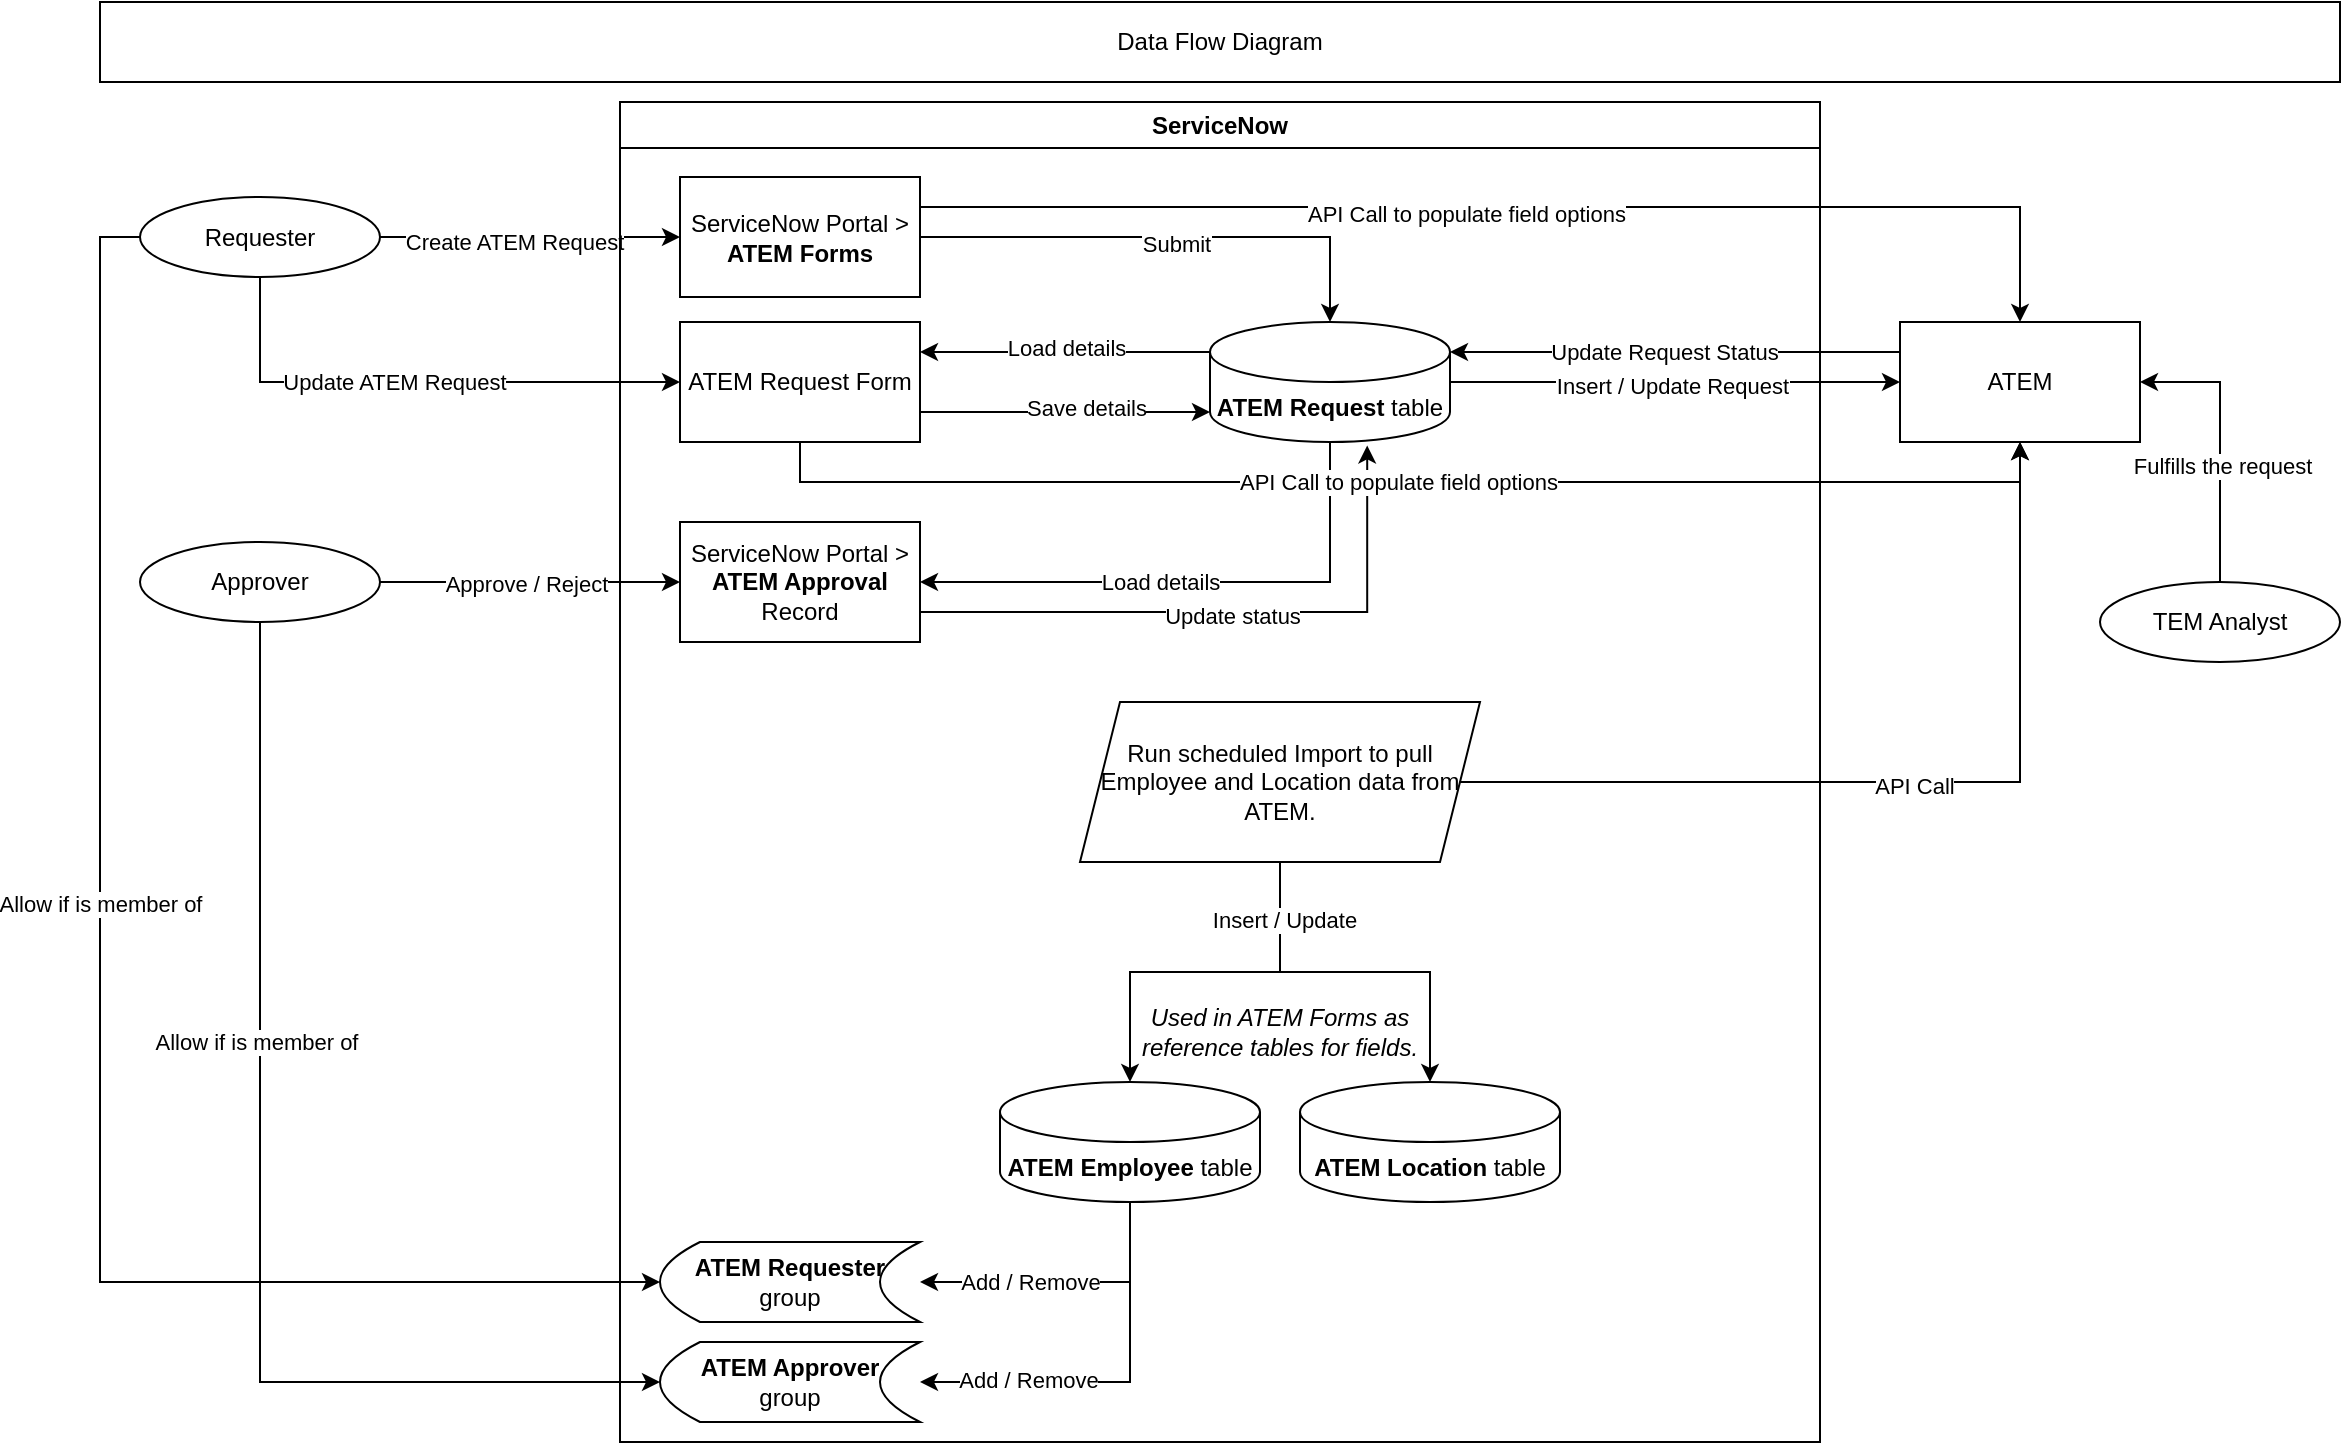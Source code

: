 <mxfile version="26.1.0">
  <diagram name="Page-1" id="vJ9msExYez2PfhHNTedl">
    <mxGraphModel dx="2284" dy="772" grid="1" gridSize="10" guides="1" tooltips="1" connect="1" arrows="1" fold="1" page="1" pageScale="1" pageWidth="850" pageHeight="1100" math="0" shadow="0">
      <root>
        <mxCell id="0" />
        <mxCell id="1" parent="0" />
        <mxCell id="YMgWz04EDcFaskVMTQV5-2" value="Data Flow Diagram" style="rounded=0;whiteSpace=wrap;html=1;" parent="1" vertex="1">
          <mxGeometry x="-20" y="40" width="1120" height="40" as="geometry" />
        </mxCell>
        <mxCell id="D2kK4QuqPIGLLuFjaRP0-16" style="edgeStyle=orthogonalEdgeStyle;rounded=0;orthogonalLoop=1;jettySize=auto;html=1;exitX=1;exitY=0.5;exitDx=0;exitDy=0;entryX=0;entryY=0.5;entryDx=0;entryDy=0;" parent="1" source="D2kK4QuqPIGLLuFjaRP0-2" target="D2kK4QuqPIGLLuFjaRP0-14" edge="1">
          <mxGeometry relative="1" as="geometry">
            <mxPoint x="250" y="150" as="targetPoint" />
          </mxGeometry>
        </mxCell>
        <mxCell id="D2kK4QuqPIGLLuFjaRP0-17" value="Create ATEM Request" style="edgeLabel;html=1;align=center;verticalAlign=middle;resizable=0;points=[];" parent="D2kK4QuqPIGLLuFjaRP0-16" vertex="1" connectable="0">
          <mxGeometry x="-0.111" y="-2" relative="1" as="geometry">
            <mxPoint as="offset" />
          </mxGeometry>
        </mxCell>
        <mxCell id="qQ5cqI7I6-D-dkx4Bpqf-1" style="edgeStyle=orthogonalEdgeStyle;rounded=0;orthogonalLoop=1;jettySize=auto;html=1;exitX=0;exitY=0.5;exitDx=0;exitDy=0;entryX=0;entryY=0.5;entryDx=0;entryDy=0;" edge="1" parent="1" source="D2kK4QuqPIGLLuFjaRP0-2" target="35jLMfhWTKzBDB8Qo9hW-18">
          <mxGeometry relative="1" as="geometry" />
        </mxCell>
        <mxCell id="qQ5cqI7I6-D-dkx4Bpqf-2" value="Allow if is member of" style="edgeLabel;html=1;align=center;verticalAlign=middle;resizable=0;points=[];" vertex="1" connectable="0" parent="qQ5cqI7I6-D-dkx4Bpqf-1">
          <mxGeometry x="-0.143" relative="1" as="geometry">
            <mxPoint y="1" as="offset" />
          </mxGeometry>
        </mxCell>
        <mxCell id="D2kK4QuqPIGLLuFjaRP0-2" value="Requester" style="ellipse;whiteSpace=wrap;html=1;" parent="1" vertex="1">
          <mxGeometry y="137.5" width="120" height="40" as="geometry" />
        </mxCell>
        <mxCell id="D2kK4QuqPIGLLuFjaRP0-5" value="ATEM" style="rounded=0;whiteSpace=wrap;html=1;" parent="1" vertex="1">
          <mxGeometry x="880" y="200" width="120" height="60" as="geometry" />
        </mxCell>
        <mxCell id="D2kK4QuqPIGLLuFjaRP0-13" value="ServiceNow" style="swimlane;whiteSpace=wrap;html=1;" parent="1" vertex="1">
          <mxGeometry x="240" y="90" width="600" height="670" as="geometry" />
        </mxCell>
        <mxCell id="D2kK4QuqPIGLLuFjaRP0-24" value="" style="edgeStyle=orthogonalEdgeStyle;rounded=0;orthogonalLoop=1;jettySize=auto;html=1;" parent="D2kK4QuqPIGLLuFjaRP0-13" source="D2kK4QuqPIGLLuFjaRP0-14" target="D2kK4QuqPIGLLuFjaRP0-22" edge="1">
          <mxGeometry relative="1" as="geometry" />
        </mxCell>
        <mxCell id="D2kK4QuqPIGLLuFjaRP0-25" value="Submit" style="edgeLabel;html=1;align=center;verticalAlign=middle;resizable=0;points=[];" parent="D2kK4QuqPIGLLuFjaRP0-24" vertex="1" connectable="0">
          <mxGeometry x="0.035" y="-3" relative="1" as="geometry">
            <mxPoint as="offset" />
          </mxGeometry>
        </mxCell>
        <mxCell id="D2kK4QuqPIGLLuFjaRP0-14" value="ServiceNow Portal &amp;gt; &lt;b&gt;ATEM Forms&lt;/b&gt;" style="whiteSpace=wrap;html=1;align=center;" parent="D2kK4QuqPIGLLuFjaRP0-13" vertex="1">
          <mxGeometry x="30" y="37.5" width="120" height="60" as="geometry" />
        </mxCell>
        <mxCell id="35jLMfhWTKzBDB8Qo9hW-36" value="" style="edgeStyle=orthogonalEdgeStyle;rounded=0;orthogonalLoop=1;jettySize=auto;html=1;exitX=0;exitY=0;exitDx=0;exitDy=15;exitPerimeter=0;entryX=1;entryY=0.25;entryDx=0;entryDy=0;" parent="D2kK4QuqPIGLLuFjaRP0-13" source="D2kK4QuqPIGLLuFjaRP0-22" target="35jLMfhWTKzBDB8Qo9hW-35" edge="1">
          <mxGeometry relative="1" as="geometry" />
        </mxCell>
        <mxCell id="35jLMfhWTKzBDB8Qo9hW-44" value="Load details" style="edgeLabel;html=1;align=center;verticalAlign=middle;resizable=0;points=[];" parent="35jLMfhWTKzBDB8Qo9hW-36" vertex="1" connectable="0">
          <mxGeometry x="-0.003" y="-2" relative="1" as="geometry">
            <mxPoint as="offset" />
          </mxGeometry>
        </mxCell>
        <mxCell id="35jLMfhWTKzBDB8Qo9hW-46" style="edgeStyle=orthogonalEdgeStyle;rounded=0;orthogonalLoop=1;jettySize=auto;html=1;exitX=0.5;exitY=1;exitDx=0;exitDy=0;exitPerimeter=0;entryX=1;entryY=0.5;entryDx=0;entryDy=0;" parent="D2kK4QuqPIGLLuFjaRP0-13" source="D2kK4QuqPIGLLuFjaRP0-22" target="35jLMfhWTKzBDB8Qo9hW-45" edge="1">
          <mxGeometry relative="1" as="geometry" />
        </mxCell>
        <mxCell id="35jLMfhWTKzBDB8Qo9hW-51" value="Load details" style="edgeLabel;html=1;align=center;verticalAlign=middle;resizable=0;points=[];" parent="35jLMfhWTKzBDB8Qo9hW-46" vertex="1" connectable="0">
          <mxGeometry x="-0.351" y="-1" relative="1" as="geometry">
            <mxPoint x="-66" y="1" as="offset" />
          </mxGeometry>
        </mxCell>
        <mxCell id="D2kK4QuqPIGLLuFjaRP0-22" value="&lt;b&gt;ATEM Request&lt;/b&gt; table" style="shape=cylinder3;whiteSpace=wrap;html=1;boundedLbl=1;backgroundOutline=1;size=15;" parent="D2kK4QuqPIGLLuFjaRP0-13" vertex="1">
          <mxGeometry x="295" y="110" width="120" height="60" as="geometry" />
        </mxCell>
        <mxCell id="D2kK4QuqPIGLLuFjaRP0-29" value="&lt;b&gt;ATEM Location&lt;/b&gt; table" style="shape=cylinder3;whiteSpace=wrap;html=1;boundedLbl=1;backgroundOutline=1;size=15;" parent="D2kK4QuqPIGLLuFjaRP0-13" vertex="1">
          <mxGeometry x="340" y="490" width="130" height="60" as="geometry" />
        </mxCell>
        <mxCell id="35jLMfhWTKzBDB8Qo9hW-20" style="edgeStyle=orthogonalEdgeStyle;rounded=0;orthogonalLoop=1;jettySize=auto;html=1;exitX=0.5;exitY=1;exitDx=0;exitDy=0;exitPerimeter=0;entryX=1;entryY=0.5;entryDx=0;entryDy=0;" parent="D2kK4QuqPIGLLuFjaRP0-13" source="D2kK4QuqPIGLLuFjaRP0-28" target="35jLMfhWTKzBDB8Qo9hW-18" edge="1">
          <mxGeometry relative="1" as="geometry" />
        </mxCell>
        <mxCell id="35jLMfhWTKzBDB8Qo9hW-22" value="Add / Remove" style="edgeLabel;html=1;align=center;verticalAlign=middle;resizable=0;points=[];" parent="35jLMfhWTKzBDB8Qo9hW-20" vertex="1" connectable="0">
          <mxGeometry x="0.461" y="2" relative="1" as="geometry">
            <mxPoint x="16" y="-2" as="offset" />
          </mxGeometry>
        </mxCell>
        <mxCell id="35jLMfhWTKzBDB8Qo9hW-21" style="edgeStyle=orthogonalEdgeStyle;rounded=0;orthogonalLoop=1;jettySize=auto;html=1;exitX=0.5;exitY=1;exitDx=0;exitDy=0;exitPerimeter=0;entryX=1;entryY=0.5;entryDx=0;entryDy=0;" parent="D2kK4QuqPIGLLuFjaRP0-13" source="D2kK4QuqPIGLLuFjaRP0-28" target="35jLMfhWTKzBDB8Qo9hW-19" edge="1">
          <mxGeometry relative="1" as="geometry" />
        </mxCell>
        <mxCell id="35jLMfhWTKzBDB8Qo9hW-23" value="Add / Remove" style="edgeLabel;html=1;align=center;verticalAlign=middle;resizable=0;points=[];" parent="35jLMfhWTKzBDB8Qo9hW-21" vertex="1" connectable="0">
          <mxGeometry x="0.446" y="-1" relative="1" as="geometry">
            <mxPoint as="offset" />
          </mxGeometry>
        </mxCell>
        <mxCell id="D2kK4QuqPIGLLuFjaRP0-28" value="&lt;b&gt;ATEM Employee&lt;/b&gt; table" style="shape=cylinder3;whiteSpace=wrap;html=1;boundedLbl=1;backgroundOutline=1;size=15;" parent="D2kK4QuqPIGLLuFjaRP0-13" vertex="1">
          <mxGeometry x="190" y="490" width="130" height="60" as="geometry" />
        </mxCell>
        <mxCell id="D2kK4QuqPIGLLuFjaRP0-39" value="" style="edgeStyle=orthogonalEdgeStyle;rounded=0;orthogonalLoop=1;jettySize=auto;html=1;" parent="D2kK4QuqPIGLLuFjaRP0-13" source="D2kK4QuqPIGLLuFjaRP0-31" target="D2kK4QuqPIGLLuFjaRP0-29" edge="1">
          <mxGeometry relative="1" as="geometry" />
        </mxCell>
        <mxCell id="D2kK4QuqPIGLLuFjaRP0-31" value="&lt;div style=&quot;&quot;&gt;&lt;span style=&quot;background-color: initial;&quot;&gt;Run scheduled Import to pull Employee and Location data from ATEM.&lt;/span&gt;&lt;/div&gt;" style="shape=parallelogram;perimeter=parallelogramPerimeter;whiteSpace=wrap;html=1;fixedSize=1;verticalAlign=middle;align=center;" parent="D2kK4QuqPIGLLuFjaRP0-13" vertex="1">
          <mxGeometry x="230" y="300" width="200" height="80" as="geometry" />
        </mxCell>
        <mxCell id="35jLMfhWTKzBDB8Qo9hW-2" style="edgeStyle=orthogonalEdgeStyle;rounded=0;orthogonalLoop=1;jettySize=auto;html=1;exitX=0.5;exitY=1;exitDx=0;exitDy=0;entryX=0.5;entryY=0;entryDx=0;entryDy=0;entryPerimeter=0;" parent="D2kK4QuqPIGLLuFjaRP0-13" source="D2kK4QuqPIGLLuFjaRP0-31" target="D2kK4QuqPIGLLuFjaRP0-28" edge="1">
          <mxGeometry relative="1" as="geometry" />
        </mxCell>
        <mxCell id="35jLMfhWTKzBDB8Qo9hW-3" value="Insert / Update" style="edgeLabel;html=1;align=center;verticalAlign=middle;resizable=0;points=[];" parent="35jLMfhWTKzBDB8Qo9hW-2" vertex="1" connectable="0">
          <mxGeometry x="-0.686" y="2" relative="1" as="geometry">
            <mxPoint as="offset" />
          </mxGeometry>
        </mxCell>
        <mxCell id="35jLMfhWTKzBDB8Qo9hW-18" value="&lt;b&gt;ATEM Requester&lt;/b&gt;&lt;div&gt;group&lt;/div&gt;" style="shape=dataStorage;whiteSpace=wrap;html=1;fixedSize=1;align=center;" parent="D2kK4QuqPIGLLuFjaRP0-13" vertex="1">
          <mxGeometry x="20" y="570" width="130" height="40" as="geometry" />
        </mxCell>
        <mxCell id="35jLMfhWTKzBDB8Qo9hW-19" value="&lt;b&gt;ATEM Approver&lt;/b&gt;&lt;div&gt;group&lt;/div&gt;" style="shape=dataStorage;whiteSpace=wrap;html=1;fixedSize=1;align=center;" parent="D2kK4QuqPIGLLuFjaRP0-13" vertex="1">
          <mxGeometry x="20" y="620" width="130" height="40" as="geometry" />
        </mxCell>
        <mxCell id="35jLMfhWTKzBDB8Qo9hW-24" value="&lt;i&gt;Used in ATEM Forms as reference tables for fields.&lt;/i&gt;" style="text;html=1;align=center;verticalAlign=middle;whiteSpace=wrap;rounded=0;" parent="D2kK4QuqPIGLLuFjaRP0-13" vertex="1">
          <mxGeometry x="255" y="450" width="150" height="30" as="geometry" />
        </mxCell>
        <mxCell id="35jLMfhWTKzBDB8Qo9hW-35" value="ATEM Request Form" style="rounded=0;whiteSpace=wrap;html=1;" parent="D2kK4QuqPIGLLuFjaRP0-13" vertex="1">
          <mxGeometry x="30" y="110" width="120" height="60" as="geometry" />
        </mxCell>
        <mxCell id="35jLMfhWTKzBDB8Qo9hW-41" style="edgeStyle=orthogonalEdgeStyle;rounded=0;orthogonalLoop=1;jettySize=auto;html=1;exitX=1;exitY=0.75;exitDx=0;exitDy=0;entryX=0;entryY=1;entryDx=0;entryDy=-15;entryPerimeter=0;" parent="D2kK4QuqPIGLLuFjaRP0-13" source="35jLMfhWTKzBDB8Qo9hW-35" target="D2kK4QuqPIGLLuFjaRP0-22" edge="1">
          <mxGeometry relative="1" as="geometry" />
        </mxCell>
        <mxCell id="35jLMfhWTKzBDB8Qo9hW-42" value="Save details" style="edgeLabel;html=1;align=center;verticalAlign=middle;resizable=0;points=[];" parent="35jLMfhWTKzBDB8Qo9hW-41" vertex="1" connectable="0">
          <mxGeometry x="0.145" y="2" relative="1" as="geometry">
            <mxPoint as="offset" />
          </mxGeometry>
        </mxCell>
        <mxCell id="35jLMfhWTKzBDB8Qo9hW-45" value="ServiceNow Portal &amp;gt; &lt;b&gt;ATEM Approval&lt;/b&gt; Record" style="rounded=0;whiteSpace=wrap;html=1;" parent="D2kK4QuqPIGLLuFjaRP0-13" vertex="1">
          <mxGeometry x="30" y="210" width="120" height="60" as="geometry" />
        </mxCell>
        <mxCell id="35jLMfhWTKzBDB8Qo9hW-52" style="edgeStyle=orthogonalEdgeStyle;rounded=0;orthogonalLoop=1;jettySize=auto;html=1;exitX=1;exitY=0.75;exitDx=0;exitDy=0;entryX=0.655;entryY=1.029;entryDx=0;entryDy=0;entryPerimeter=0;" parent="D2kK4QuqPIGLLuFjaRP0-13" source="35jLMfhWTKzBDB8Qo9hW-45" target="D2kK4QuqPIGLLuFjaRP0-22" edge="1">
          <mxGeometry relative="1" as="geometry" />
        </mxCell>
        <mxCell id="35jLMfhWTKzBDB8Qo9hW-53" value="Update status" style="edgeLabel;html=1;align=center;verticalAlign=middle;resizable=0;points=[];" parent="35jLMfhWTKzBDB8Qo9hW-52" vertex="1" connectable="0">
          <mxGeometry x="0.018" y="-2" relative="1" as="geometry">
            <mxPoint as="offset" />
          </mxGeometry>
        </mxCell>
        <mxCell id="D2kK4QuqPIGLLuFjaRP0-26" style="edgeStyle=orthogonalEdgeStyle;rounded=0;orthogonalLoop=1;jettySize=auto;html=1;exitX=0.5;exitY=1;exitDx=0;exitDy=0;entryX=0;entryY=0.5;entryDx=0;entryDy=0;" parent="1" source="D2kK4QuqPIGLLuFjaRP0-2" target="35jLMfhWTKzBDB8Qo9hW-35" edge="1">
          <mxGeometry relative="1" as="geometry" />
        </mxCell>
        <mxCell id="D2kK4QuqPIGLLuFjaRP0-27" value="Update ATEM Request" style="edgeLabel;html=1;align=center;verticalAlign=middle;resizable=0;points=[];" parent="D2kK4QuqPIGLLuFjaRP0-26" vertex="1" connectable="0">
          <mxGeometry x="-0.098" relative="1" as="geometry">
            <mxPoint x="1" as="offset" />
          </mxGeometry>
        </mxCell>
        <mxCell id="D2kK4QuqPIGLLuFjaRP0-34" style="edgeStyle=orthogonalEdgeStyle;rounded=0;orthogonalLoop=1;jettySize=auto;html=1;exitX=1;exitY=0.5;exitDx=0;exitDy=0;entryX=0.5;entryY=1;entryDx=0;entryDy=0;" parent="1" source="D2kK4QuqPIGLLuFjaRP0-31" target="D2kK4QuqPIGLLuFjaRP0-5" edge="1">
          <mxGeometry relative="1" as="geometry" />
        </mxCell>
        <mxCell id="D2kK4QuqPIGLLuFjaRP0-35" value="API Call" style="edgeLabel;html=1;align=center;verticalAlign=middle;resizable=0;points=[];" parent="D2kK4QuqPIGLLuFjaRP0-34" vertex="1" connectable="0">
          <mxGeometry x="0.009" y="-2" relative="1" as="geometry">
            <mxPoint as="offset" />
          </mxGeometry>
        </mxCell>
        <mxCell id="35jLMfhWTKzBDB8Qo9hW-14" style="edgeStyle=orthogonalEdgeStyle;rounded=0;orthogonalLoop=1;jettySize=auto;html=1;exitX=1;exitY=0.5;exitDx=0;exitDy=0;exitPerimeter=0;entryX=0;entryY=0.5;entryDx=0;entryDy=0;" parent="1" source="D2kK4QuqPIGLLuFjaRP0-22" target="D2kK4QuqPIGLLuFjaRP0-5" edge="1">
          <mxGeometry relative="1" as="geometry" />
        </mxCell>
        <mxCell id="35jLMfhWTKzBDB8Qo9hW-15" value="Insert / Update Request" style="edgeLabel;html=1;align=center;verticalAlign=middle;resizable=0;points=[];" parent="35jLMfhWTKzBDB8Qo9hW-14" vertex="1" connectable="0">
          <mxGeometry x="-0.013" y="-1" relative="1" as="geometry">
            <mxPoint y="1" as="offset" />
          </mxGeometry>
        </mxCell>
        <mxCell id="35jLMfhWTKzBDB8Qo9hW-16" style="edgeStyle=orthogonalEdgeStyle;rounded=0;orthogonalLoop=1;jettySize=auto;html=1;exitX=0;exitY=0.25;exitDx=0;exitDy=0;entryX=1;entryY=0;entryDx=0;entryDy=15;entryPerimeter=0;" parent="1" source="D2kK4QuqPIGLLuFjaRP0-5" target="D2kK4QuqPIGLLuFjaRP0-22" edge="1">
          <mxGeometry relative="1" as="geometry" />
        </mxCell>
        <mxCell id="35jLMfhWTKzBDB8Qo9hW-17" value="Update Request Status" style="edgeLabel;html=1;align=center;verticalAlign=middle;resizable=0;points=[];" parent="35jLMfhWTKzBDB8Qo9hW-16" vertex="1" connectable="0">
          <mxGeometry x="0.054" relative="1" as="geometry">
            <mxPoint as="offset" />
          </mxGeometry>
        </mxCell>
        <mxCell id="35jLMfhWTKzBDB8Qo9hW-33" style="edgeStyle=orthogonalEdgeStyle;rounded=0;orthogonalLoop=1;jettySize=auto;html=1;exitX=1;exitY=0.25;exitDx=0;exitDy=0;entryX=0.5;entryY=0;entryDx=0;entryDy=0;" parent="1" source="D2kK4QuqPIGLLuFjaRP0-14" target="D2kK4QuqPIGLLuFjaRP0-5" edge="1">
          <mxGeometry relative="1" as="geometry" />
        </mxCell>
        <mxCell id="35jLMfhWTKzBDB8Qo9hW-34" value="API Call to populate field options" style="edgeLabel;html=1;align=center;verticalAlign=middle;resizable=0;points=[];" parent="35jLMfhWTKzBDB8Qo9hW-33" vertex="1" connectable="0">
          <mxGeometry x="-0.101" y="-2" relative="1" as="geometry">
            <mxPoint y="1" as="offset" />
          </mxGeometry>
        </mxCell>
        <mxCell id="35jLMfhWTKzBDB8Qo9hW-39" style="edgeStyle=orthogonalEdgeStyle;rounded=0;orthogonalLoop=1;jettySize=auto;html=1;exitX=0.5;exitY=1;exitDx=0;exitDy=0;entryX=0.5;entryY=1;entryDx=0;entryDy=0;" parent="1" source="35jLMfhWTKzBDB8Qo9hW-35" target="D2kK4QuqPIGLLuFjaRP0-5" edge="1">
          <mxGeometry relative="1" as="geometry" />
        </mxCell>
        <mxCell id="35jLMfhWTKzBDB8Qo9hW-40" value="API Call to populate field options" style="edgeLabel;html=1;align=center;verticalAlign=middle;resizable=0;points=[];" parent="35jLMfhWTKzBDB8Qo9hW-39" vertex="1" connectable="0">
          <mxGeometry x="-0.019" relative="1" as="geometry">
            <mxPoint as="offset" />
          </mxGeometry>
        </mxCell>
        <mxCell id="35jLMfhWTKzBDB8Qo9hW-49" style="edgeStyle=orthogonalEdgeStyle;rounded=0;orthogonalLoop=1;jettySize=auto;html=1;exitX=1;exitY=0.5;exitDx=0;exitDy=0;entryX=0;entryY=0.5;entryDx=0;entryDy=0;" parent="1" source="35jLMfhWTKzBDB8Qo9hW-47" target="35jLMfhWTKzBDB8Qo9hW-45" edge="1">
          <mxGeometry relative="1" as="geometry" />
        </mxCell>
        <mxCell id="35jLMfhWTKzBDB8Qo9hW-50" value="Approve / Reject" style="edgeLabel;html=1;align=center;verticalAlign=middle;resizable=0;points=[];" parent="35jLMfhWTKzBDB8Qo9hW-49" vertex="1" connectable="0">
          <mxGeometry x="-0.034" y="-1" relative="1" as="geometry">
            <mxPoint as="offset" />
          </mxGeometry>
        </mxCell>
        <mxCell id="qQ5cqI7I6-D-dkx4Bpqf-4" style="edgeStyle=orthogonalEdgeStyle;rounded=0;orthogonalLoop=1;jettySize=auto;html=1;exitX=0.5;exitY=1;exitDx=0;exitDy=0;entryX=0;entryY=0.5;entryDx=0;entryDy=0;" edge="1" parent="1" source="35jLMfhWTKzBDB8Qo9hW-47" target="35jLMfhWTKzBDB8Qo9hW-19">
          <mxGeometry relative="1" as="geometry" />
        </mxCell>
        <mxCell id="qQ5cqI7I6-D-dkx4Bpqf-6" value="Allow if is member of" style="edgeLabel;html=1;align=center;verticalAlign=middle;resizable=0;points=[];" vertex="1" connectable="0" parent="qQ5cqI7I6-D-dkx4Bpqf-4">
          <mxGeometry x="-0.276" y="-2" relative="1" as="geometry">
            <mxPoint as="offset" />
          </mxGeometry>
        </mxCell>
        <mxCell id="35jLMfhWTKzBDB8Qo9hW-47" value="Approver" style="ellipse;whiteSpace=wrap;html=1;" parent="1" vertex="1">
          <mxGeometry y="310" width="120" height="40" as="geometry" />
        </mxCell>
        <mxCell id="35jLMfhWTKzBDB8Qo9hW-55" style="edgeStyle=orthogonalEdgeStyle;rounded=0;orthogonalLoop=1;jettySize=auto;html=1;exitX=0.5;exitY=0;exitDx=0;exitDy=0;entryX=1;entryY=0.5;entryDx=0;entryDy=0;" parent="1" source="35jLMfhWTKzBDB8Qo9hW-54" target="D2kK4QuqPIGLLuFjaRP0-5" edge="1">
          <mxGeometry relative="1" as="geometry" />
        </mxCell>
        <mxCell id="35jLMfhWTKzBDB8Qo9hW-56" value="Fulfills the request" style="edgeLabel;html=1;align=center;verticalAlign=middle;resizable=0;points=[];" parent="35jLMfhWTKzBDB8Qo9hW-55" vertex="1" connectable="0">
          <mxGeometry x="-0.17" y="-1" relative="1" as="geometry">
            <mxPoint as="offset" />
          </mxGeometry>
        </mxCell>
        <mxCell id="35jLMfhWTKzBDB8Qo9hW-54" value="TEM Analyst" style="ellipse;whiteSpace=wrap;html=1;" parent="1" vertex="1">
          <mxGeometry x="980" y="330" width="120" height="40" as="geometry" />
        </mxCell>
      </root>
    </mxGraphModel>
  </diagram>
</mxfile>
